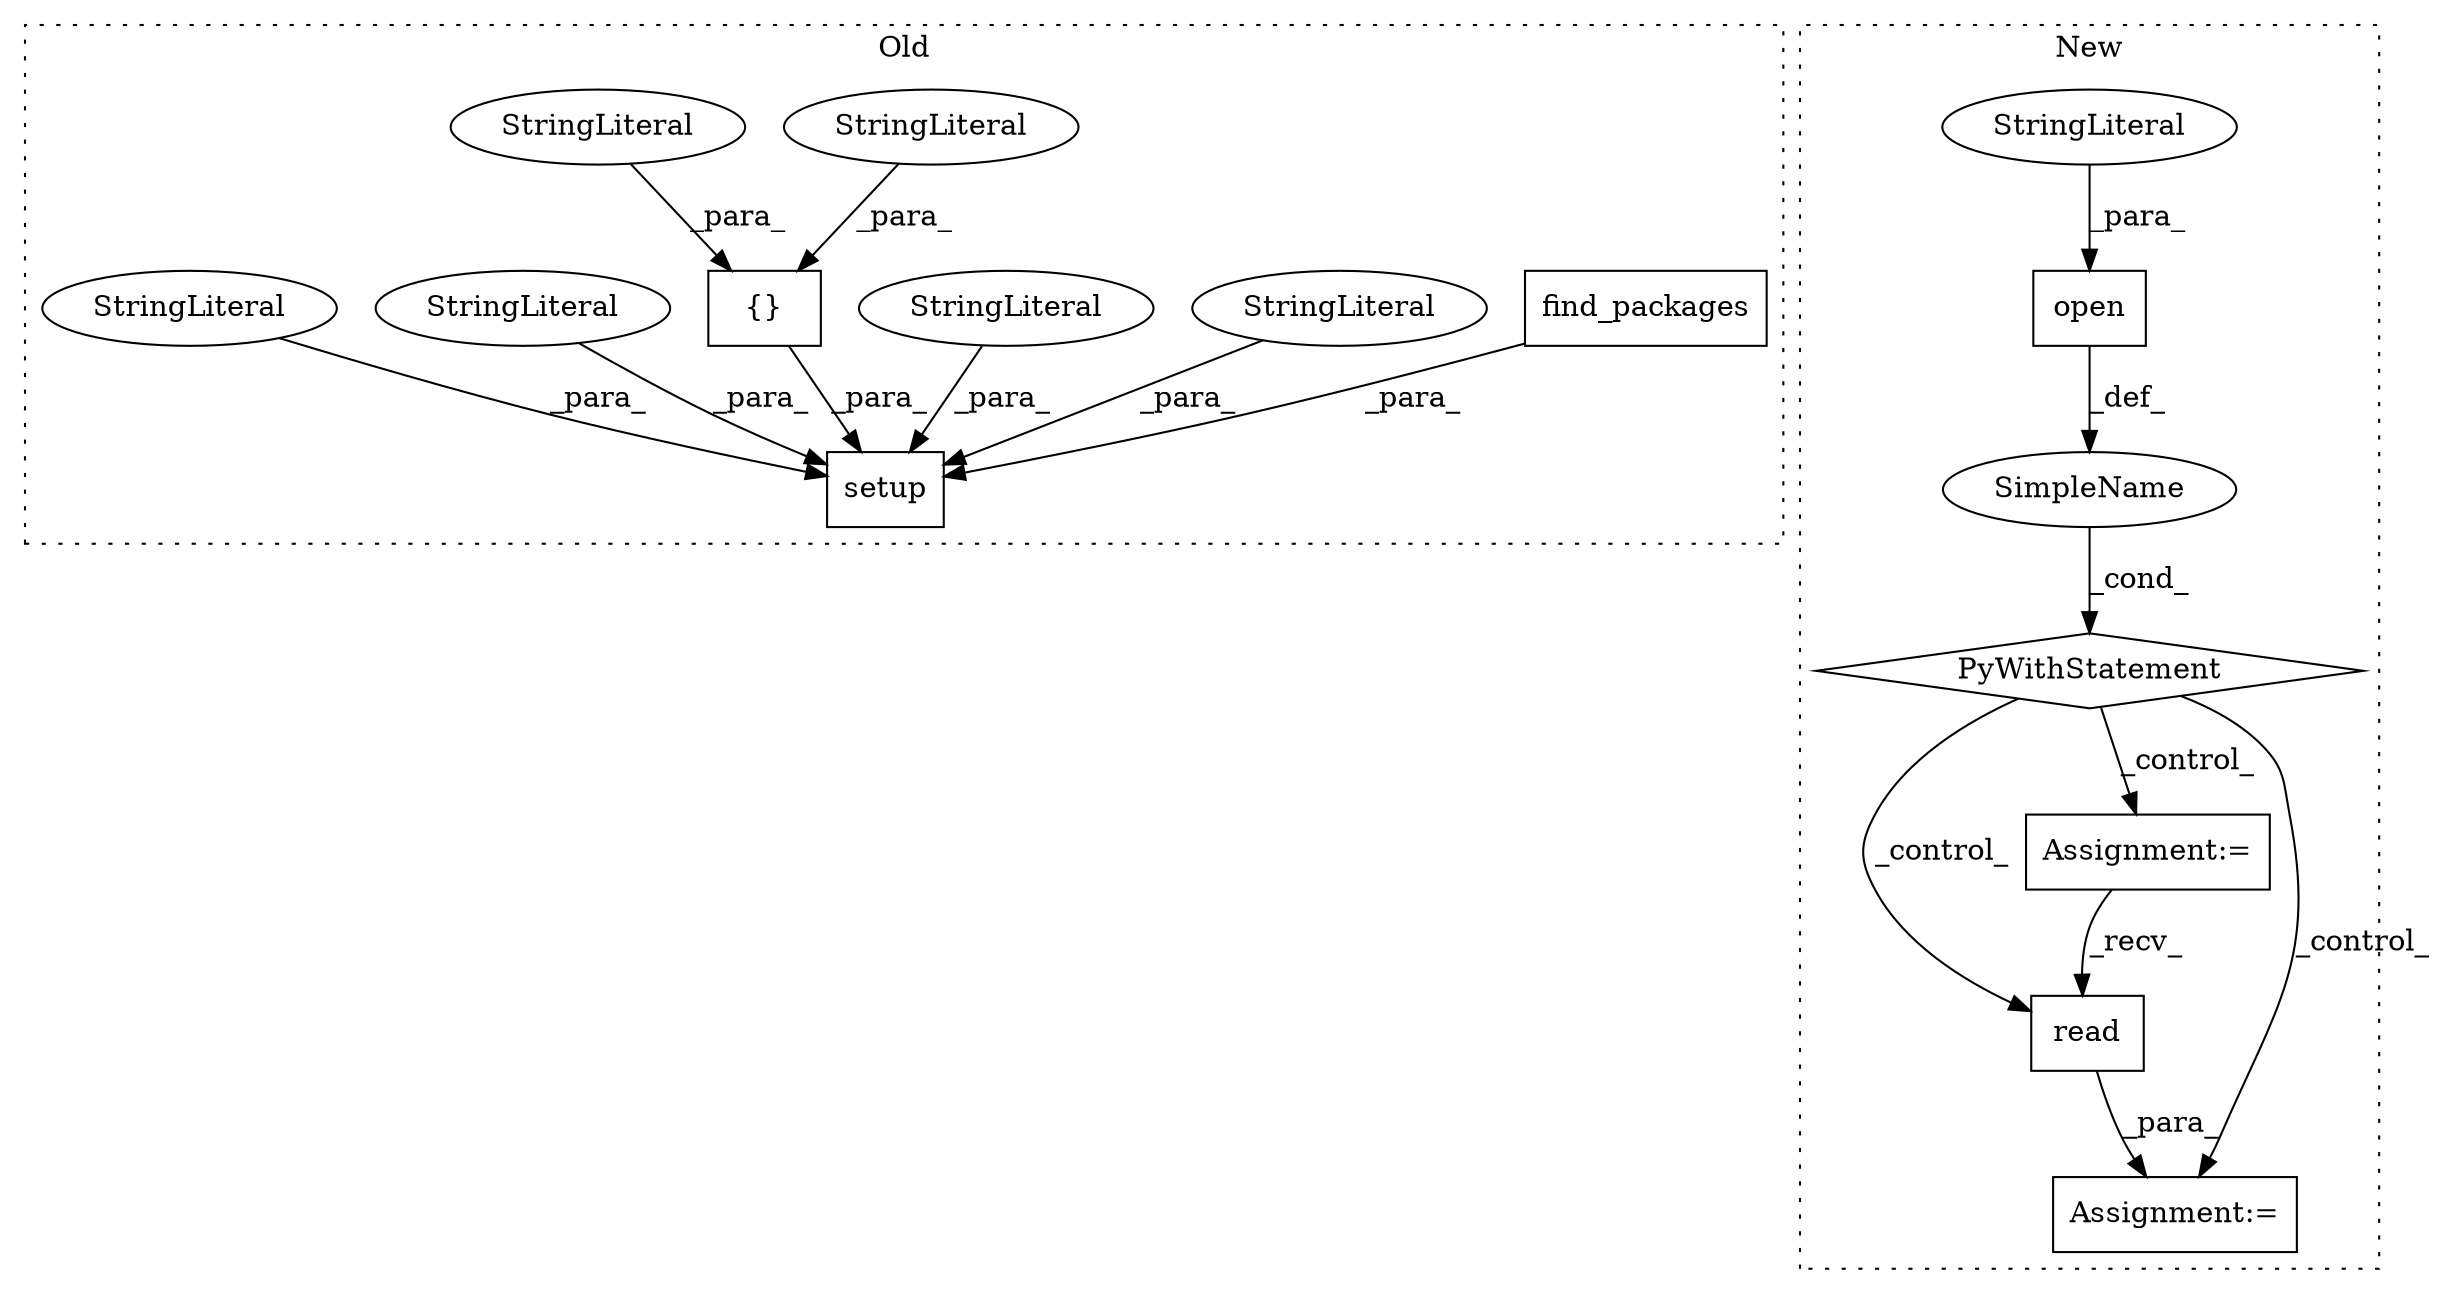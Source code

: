 digraph G {
subgraph cluster0 {
1 [label="find_packages" a="32" s="1753,1845" l="14,1" shape="box"];
9 [label="setup" a="32" s="949,2086" l="6,1" shape="box"];
10 [label="{}" a="4" s="1194,1580" l="1,1" shape="box"];
11 [label="StringLiteral" a="45" s="1008" l="16" shape="ellipse"];
12 [label="StringLiteral" a="45" s="1229" l="34" shape="ellipse"];
13 [label="StringLiteral" a="45" s="1582" l="41" shape="ellipse"];
14 [label="StringLiteral" a="45" s="1501" l="39" shape="ellipse"];
15 [label="StringLiteral" a="45" s="968" l="7" shape="ellipse"];
16 [label="StringLiteral" a="45" s="1114" l="61" shape="ellipse"];
label = "Old";
style="dotted";
}
subgraph cluster1 {
2 [label="read" a="32" s="320" l="6" shape="box"];
3 [label="SimpleName" a="42" s="" l="" shape="ellipse"];
4 [label="Assignment:=" a="7" s="314" l="1" shape="box"];
5 [label="PyWithStatement" a="104" s="222,250" l="10,2" shape="diamond"];
6 [label="Assignment:=" a="7" s="286" l="4" shape="box"];
7 [label="open" a="32" s="232,249" l="5,1" shape="box"];
8 [label="StringLiteral" a="45" s="237" l="12" shape="ellipse"];
label = "New";
style="dotted";
}
1 -> 9 [label="_para_"];
2 -> 4 [label="_para_"];
3 -> 5 [label="_cond_"];
5 -> 6 [label="_control_"];
5 -> 4 [label="_control_"];
5 -> 2 [label="_control_"];
6 -> 2 [label="_recv_"];
7 -> 3 [label="_def_"];
8 -> 7 [label="_para_"];
10 -> 9 [label="_para_"];
11 -> 9 [label="_para_"];
12 -> 10 [label="_para_"];
13 -> 9 [label="_para_"];
14 -> 10 [label="_para_"];
15 -> 9 [label="_para_"];
16 -> 9 [label="_para_"];
}